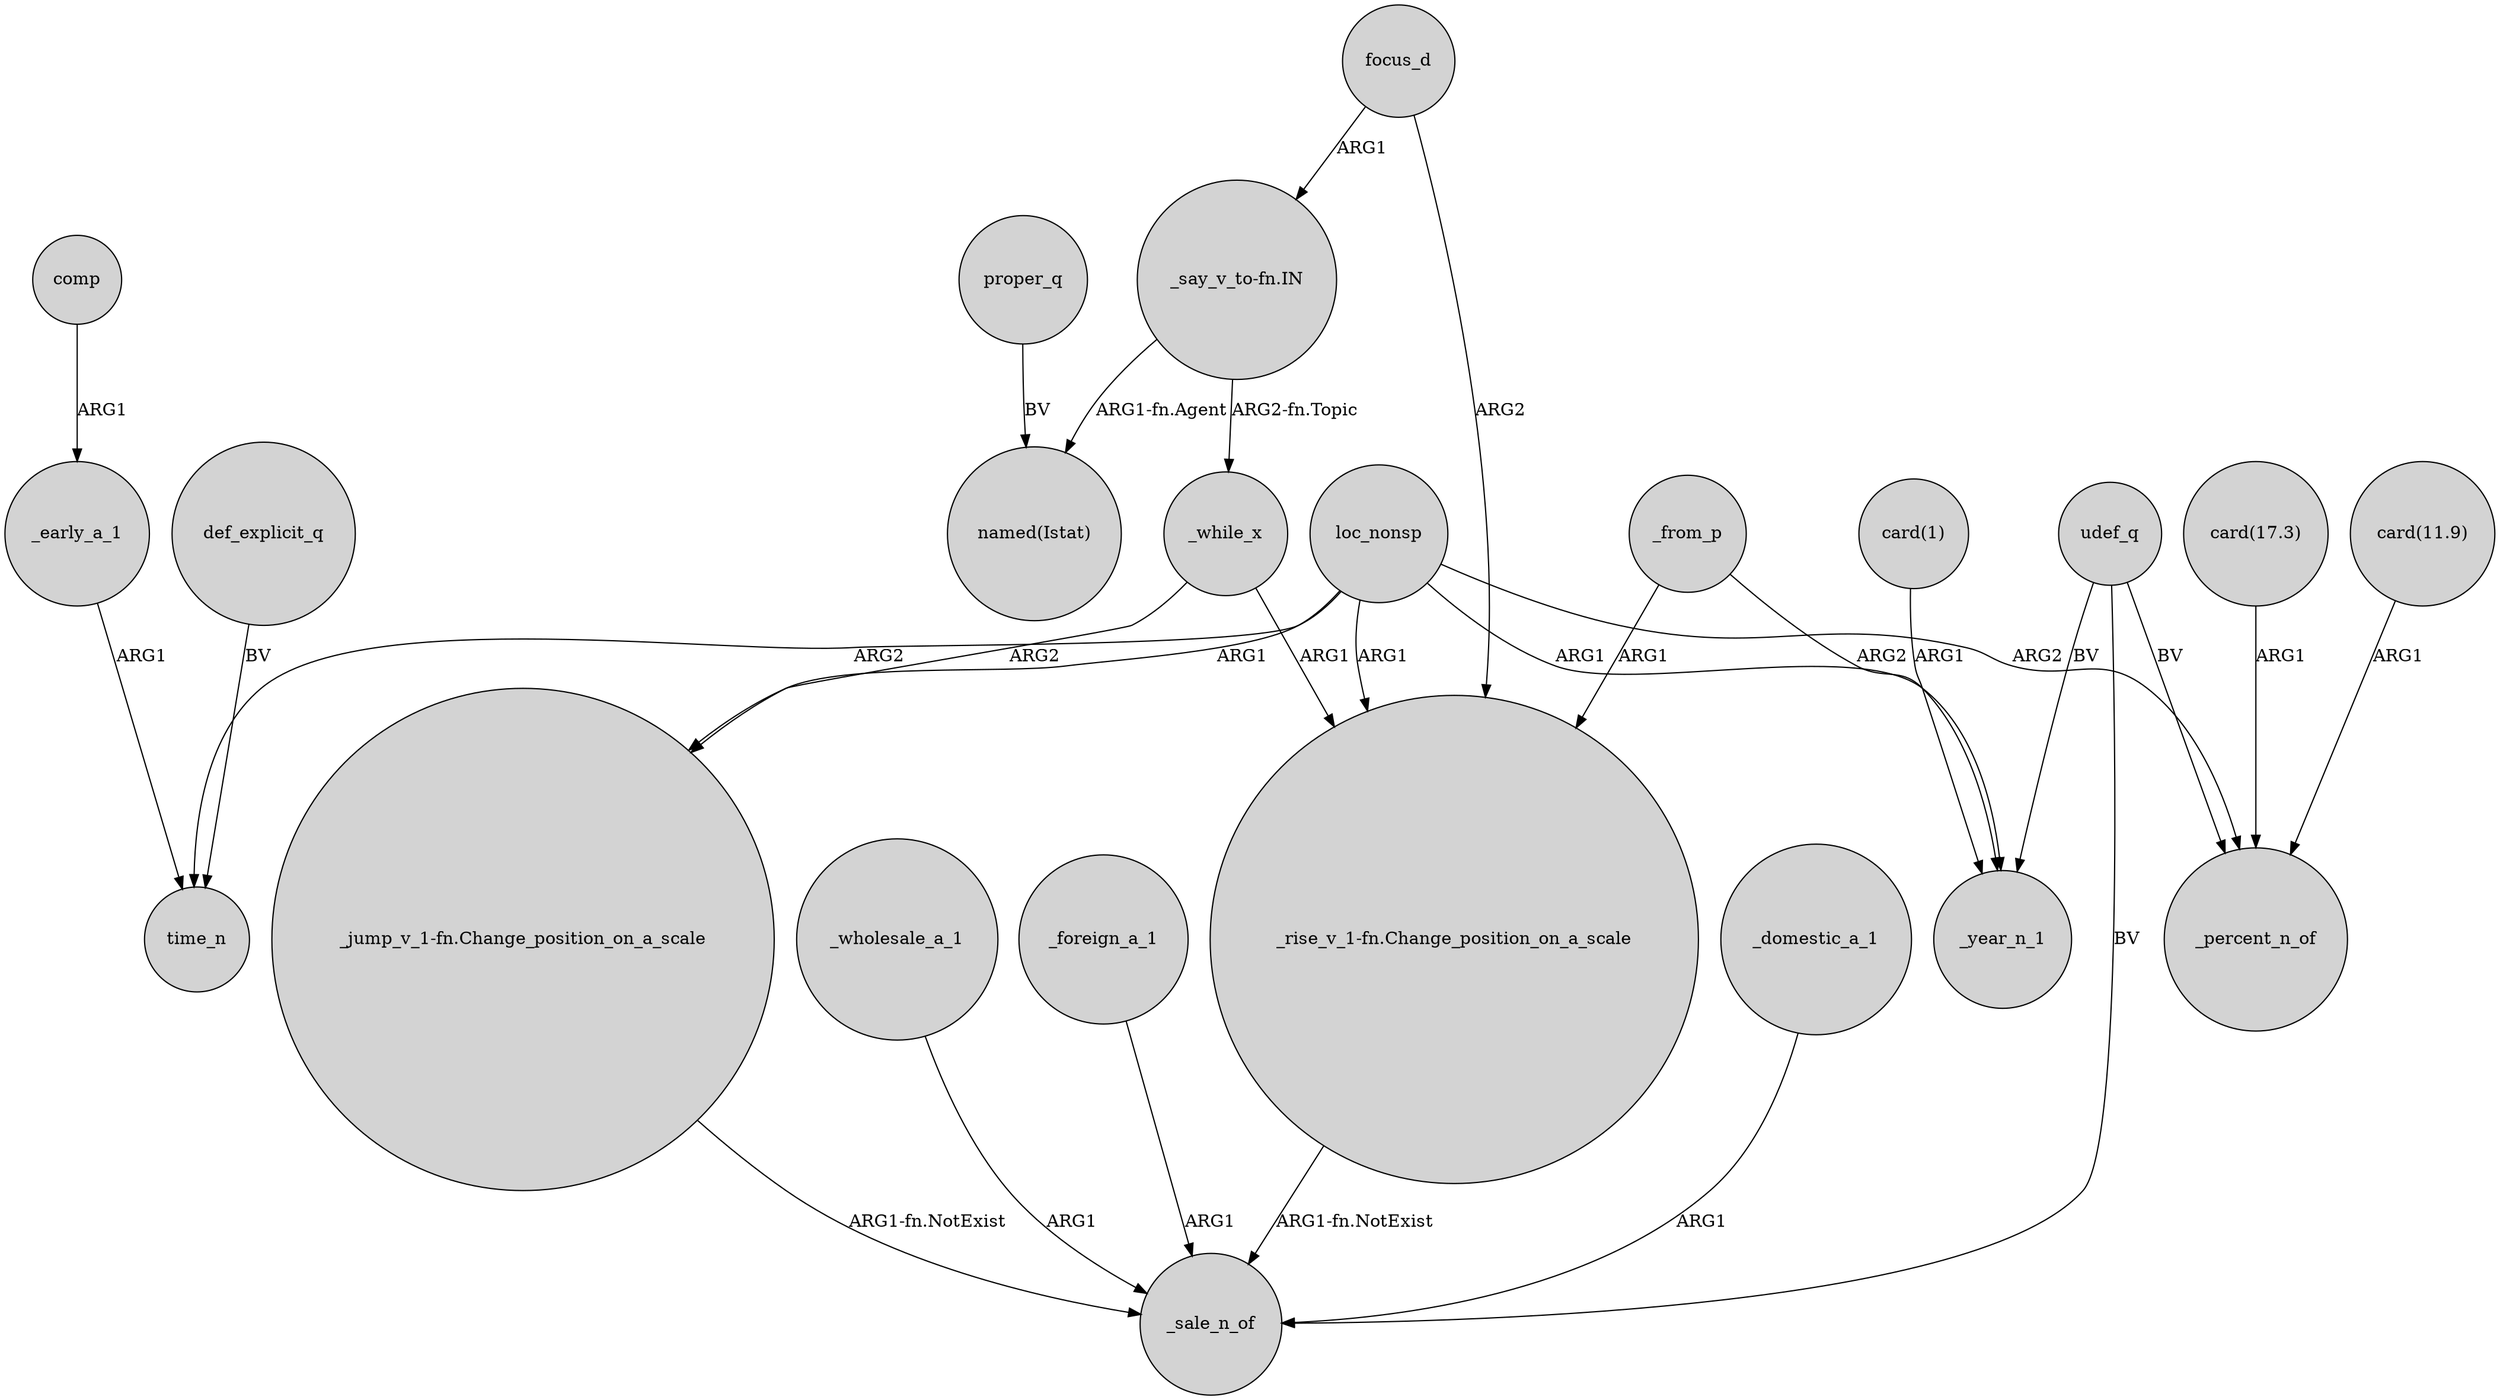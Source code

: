 digraph {
	node [shape=circle style=filled]
	_while_x -> "_jump_v_1-fn.Change_position_on_a_scale" [label=ARG2]
	"_jump_v_1-fn.Change_position_on_a_scale" -> _sale_n_of [label="ARG1-fn.NotExist"]
	def_explicit_q -> time_n [label=BV]
	"_rise_v_1-fn.Change_position_on_a_scale" -> _sale_n_of [label="ARG1-fn.NotExist"]
	proper_q -> "named(Istat)" [label=BV]
	loc_nonsp -> _year_n_1 [label=ARG1]
	"_say_v_to-fn.IN" -> "named(Istat)" [label="ARG1-fn.Agent"]
	_from_p -> _year_n_1 [label=ARG2]
	loc_nonsp -> time_n [label=ARG2]
	focus_d -> "_say_v_to-fn.IN" [label=ARG1]
	_wholesale_a_1 -> _sale_n_of [label=ARG1]
	_foreign_a_1 -> _sale_n_of [label=ARG1]
	_while_x -> "_rise_v_1-fn.Change_position_on_a_scale" [label=ARG1]
	"card(17.3)" -> _percent_n_of [label=ARG1]
	"_say_v_to-fn.IN" -> _while_x [label="ARG2-fn.Topic"]
	loc_nonsp -> _percent_n_of [label=ARG2]
	loc_nonsp -> "_rise_v_1-fn.Change_position_on_a_scale" [label=ARG1]
	udef_q -> _sale_n_of [label=BV]
	"card(1)" -> _year_n_1 [label=ARG1]
	_early_a_1 -> time_n [label=ARG1]
	"card(11.9)" -> _percent_n_of [label=ARG1]
	udef_q -> _year_n_1 [label=BV]
	udef_q -> _percent_n_of [label=BV]
	_domestic_a_1 -> _sale_n_of [label=ARG1]
	comp -> _early_a_1 [label=ARG1]
	focus_d -> "_rise_v_1-fn.Change_position_on_a_scale" [label=ARG2]
	_from_p -> "_rise_v_1-fn.Change_position_on_a_scale" [label=ARG1]
	loc_nonsp -> "_jump_v_1-fn.Change_position_on_a_scale" [label=ARG1]
}
